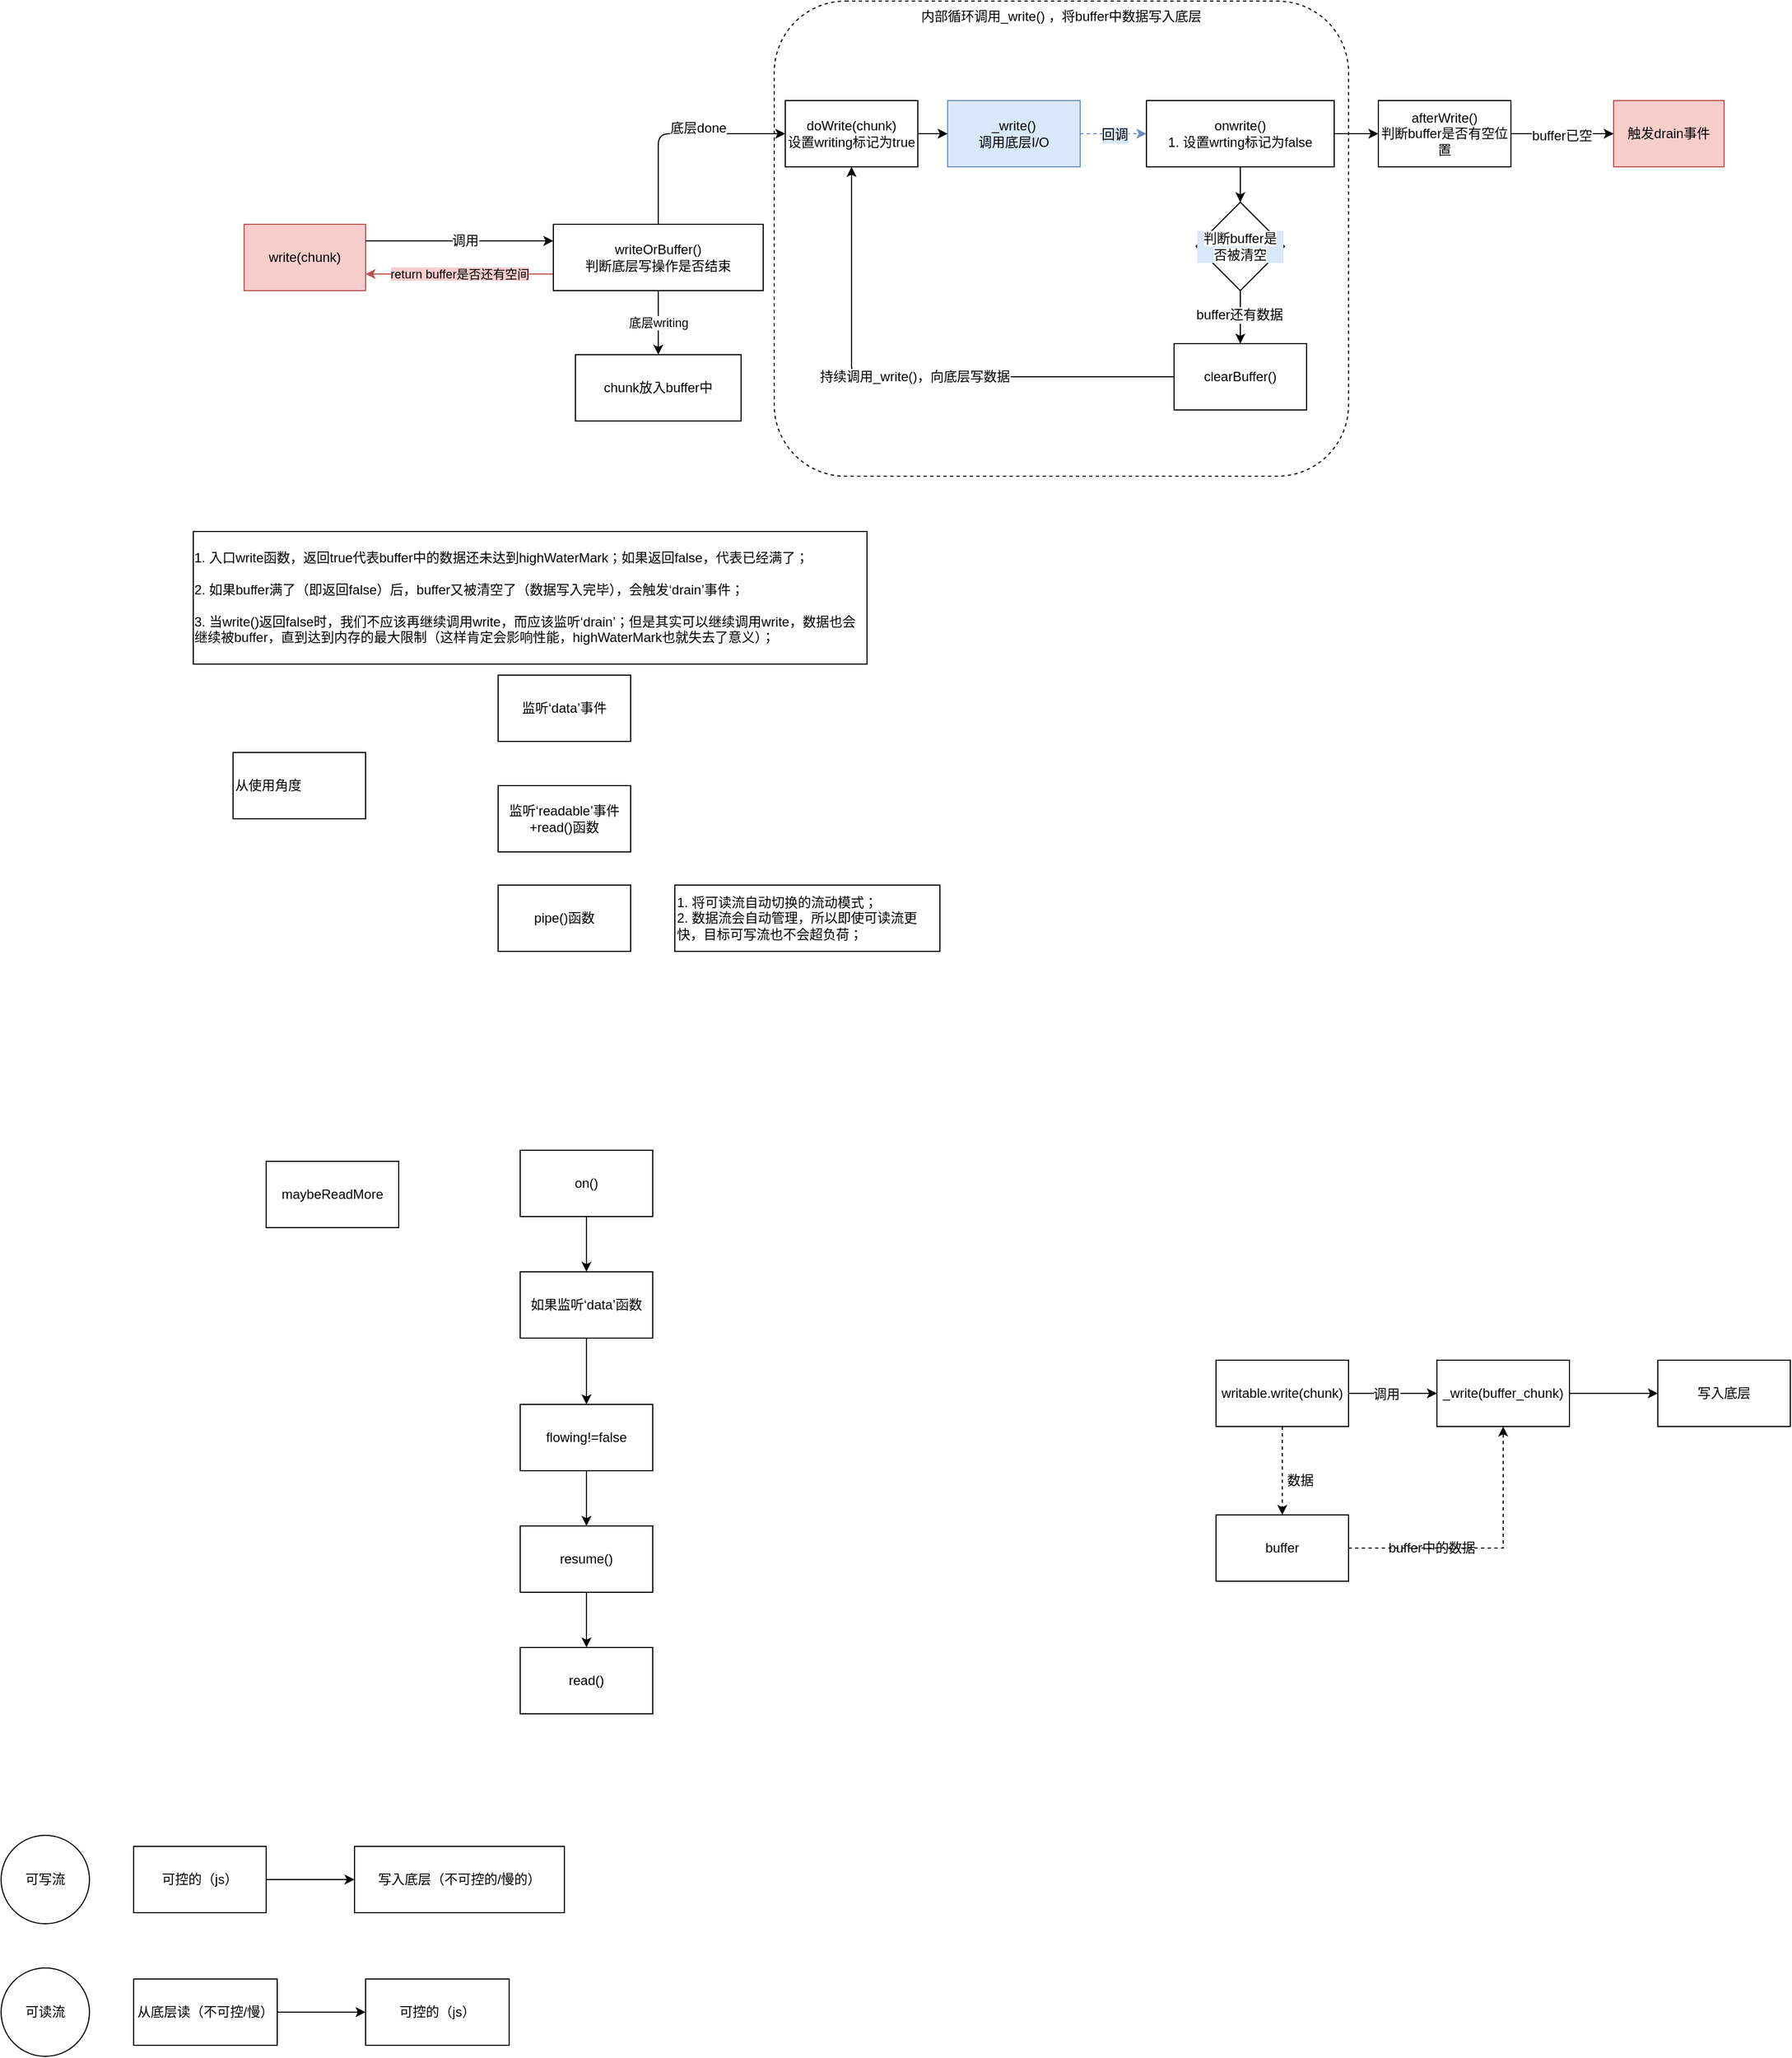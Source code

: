<mxfile version="12.7.8" type="github">
  <diagram id="naeNLB5IFIbRUQMj_z2z" name="Page-1">
    <mxGraphModel dx="1398" dy="721" grid="1" gridSize="10" guides="1" tooltips="1" connect="1" arrows="1" fold="1" page="1" pageScale="1" pageWidth="1627" pageHeight="1869" math="0" shadow="0">
      <root>
        <mxCell id="0" />
        <mxCell id="1" parent="0" />
        <mxCell id="s0zgl7CNudVJyAiepdLL-84" value="&lt;span style=&quot;background-color: rgb(255 , 255 , 255)&quot;&gt;内部循环调用_write() ，将buffer中数据写入底层&lt;/span&gt;" style="rounded=1;whiteSpace=wrap;html=1;labelBackgroundColor=#DAE8FC;dashed=1;align=center;verticalAlign=top;" vertex="1" parent="1">
          <mxGeometry x="730" y="30" width="520" height="430" as="geometry" />
        </mxCell>
        <mxCell id="uPu4no5S3D1daFhYSbJ4-1" value="write(chunk)" style="rounded=0;whiteSpace=wrap;html=1;fillColor=#f8cecc;strokeColor=#b85450;" parent="1" vertex="1">
          <mxGeometry x="250" y="232" width="110" height="60" as="geometry" />
        </mxCell>
        <mxCell id="s0zgl7CNudVJyAiepdLL-54" value="底层writing" style="edgeStyle=orthogonalEdgeStyle;rounded=0;orthogonalLoop=1;jettySize=auto;html=1;" edge="1" parent="1" source="uPu4no5S3D1daFhYSbJ4-2" target="s0zgl7CNudVJyAiepdLL-53">
          <mxGeometry relative="1" as="geometry" />
        </mxCell>
        <mxCell id="s0zgl7CNudVJyAiepdLL-56" value="&lt;span style=&quot;background-color: rgb(248 , 206 , 204)&quot;&gt;return buffer是否还有空间&lt;/span&gt;" style="edgeStyle=orthogonalEdgeStyle;rounded=0;orthogonalLoop=1;jettySize=auto;html=1;exitX=0;exitY=0.75;exitDx=0;exitDy=0;entryX=1;entryY=0.75;entryDx=0;entryDy=0;fillColor=#f8cecc;strokeColor=#b85450;" edge="1" parent="1" source="uPu4no5S3D1daFhYSbJ4-2" target="uPu4no5S3D1daFhYSbJ4-1">
          <mxGeometry relative="1" as="geometry">
            <Array as="points">
              <mxPoint x="470" y="277" />
              <mxPoint x="470" y="277" />
            </Array>
          </mxGeometry>
        </mxCell>
        <mxCell id="uPu4no5S3D1daFhYSbJ4-2" value="writeOrBuffer()&lt;br&gt;判断底层写操作是否结束" style="rounded=0;whiteSpace=wrap;html=1;" parent="1" vertex="1">
          <mxGeometry x="530" y="232" width="190" height="60" as="geometry" />
        </mxCell>
        <mxCell id="s0zgl7CNudVJyAiepdLL-53" value="chunk放入buffer中" style="rounded=0;whiteSpace=wrap;html=1;" vertex="1" parent="1">
          <mxGeometry x="550" y="350" width="150" height="60" as="geometry" />
        </mxCell>
        <mxCell id="uPu4no5S3D1daFhYSbJ4-3" value="" style="endArrow=classic;html=1;exitX=1;exitY=0.25;exitDx=0;exitDy=0;entryX=0;entryY=0.25;entryDx=0;entryDy=0;" parent="1" source="uPu4no5S3D1daFhYSbJ4-1" target="uPu4no5S3D1daFhYSbJ4-2" edge="1">
          <mxGeometry width="50" height="50" relative="1" as="geometry">
            <mxPoint x="420" y="322" as="sourcePoint" />
            <mxPoint x="470" y="272" as="targetPoint" />
          </mxGeometry>
        </mxCell>
        <mxCell id="s0zgl7CNudVJyAiepdLL-55" value="调用" style="text;html=1;align=center;verticalAlign=middle;resizable=0;points=[];labelBackgroundColor=#ffffff;" vertex="1" connectable="0" parent="uPu4no5S3D1daFhYSbJ4-3">
          <mxGeometry x="0.05" relative="1" as="geometry">
            <mxPoint as="offset" />
          </mxGeometry>
        </mxCell>
        <mxCell id="uPu4no5S3D1daFhYSbJ4-5" value="doWrite(chunk)&lt;br&gt;设置writing标记为true" style="rounded=0;whiteSpace=wrap;html=1;" parent="1" vertex="1">
          <mxGeometry x="740" y="120" width="120" height="60" as="geometry" />
        </mxCell>
        <mxCell id="uPu4no5S3D1daFhYSbJ4-6" value="" style="endArrow=classic;html=1;exitX=0.5;exitY=0;exitDx=0;exitDy=0;entryX=0;entryY=0.5;entryDx=0;entryDy=0;" parent="1" source="uPu4no5S3D1daFhYSbJ4-2" target="uPu4no5S3D1daFhYSbJ4-5" edge="1">
          <mxGeometry width="50" height="50" relative="1" as="geometry">
            <mxPoint x="620" y="320" as="sourcePoint" />
            <mxPoint x="670" y="270" as="targetPoint" />
            <Array as="points">
              <mxPoint x="625" y="150" />
            </Array>
          </mxGeometry>
        </mxCell>
        <mxCell id="s0zgl7CNudVJyAiepdLL-52" value="底层done" style="text;html=1;align=center;verticalAlign=middle;resizable=0;points=[];labelBackgroundColor=#ffffff;" vertex="1" connectable="0" parent="uPu4no5S3D1daFhYSbJ4-6">
          <mxGeometry x="-0.319" y="-18" relative="1" as="geometry">
            <mxPoint x="18" y="-20" as="offset" />
          </mxGeometry>
        </mxCell>
        <mxCell id="s0zgl7CNudVJyAiepdLL-61" value="" style="edgeStyle=orthogonalEdgeStyle;rounded=0;orthogonalLoop=1;jettySize=auto;html=1;dashed=1;fillColor=#dae8fc;strokeColor=#6c8ebf;" edge="1" parent="1" source="uPu4no5S3D1daFhYSbJ4-7" target="uPu4no5S3D1daFhYSbJ4-9">
          <mxGeometry relative="1" as="geometry" />
        </mxCell>
        <mxCell id="s0zgl7CNudVJyAiepdLL-63" value="回调" style="text;html=1;align=center;verticalAlign=middle;resizable=0;points=[];labelBackgroundColor=#DAE8FC;" vertex="1" connectable="0" parent="s0zgl7CNudVJyAiepdLL-61">
          <mxGeometry x="0.011" y="-1" relative="1" as="geometry">
            <mxPoint as="offset" />
          </mxGeometry>
        </mxCell>
        <mxCell id="uPu4no5S3D1daFhYSbJ4-7" value="_write()&lt;br&gt;调用底层I/O" style="rounded=0;whiteSpace=wrap;html=1;fillColor=#dae8fc;strokeColor=#6c8ebf;" parent="1" vertex="1">
          <mxGeometry x="887" y="120" width="120" height="60" as="geometry" />
        </mxCell>
        <mxCell id="uPu4no5S3D1daFhYSbJ4-8" value="" style="endArrow=classic;html=1;exitX=1;exitY=0.5;exitDx=0;exitDy=0;entryX=0;entryY=0.5;entryDx=0;entryDy=0;" parent="1" source="uPu4no5S3D1daFhYSbJ4-5" target="uPu4no5S3D1daFhYSbJ4-7" edge="1">
          <mxGeometry width="50" height="50" relative="1" as="geometry">
            <mxPoint x="360" y="270" as="sourcePoint" />
            <mxPoint x="490" y="270" as="targetPoint" />
          </mxGeometry>
        </mxCell>
        <mxCell id="uPu4no5S3D1daFhYSbJ4-9" value="onwrite()&lt;br&gt;1. 设置wrting标记为false&lt;br&gt;" style="rounded=0;whiteSpace=wrap;html=1;" parent="1" vertex="1">
          <mxGeometry x="1067" y="120" width="170" height="60" as="geometry" />
        </mxCell>
        <mxCell id="s0zgl7CNudVJyAiepdLL-69" value="" style="edgeStyle=orthogonalEdgeStyle;rounded=0;orthogonalLoop=1;jettySize=auto;html=1;" edge="1" parent="1" source="uPu4no5S3D1daFhYSbJ4-11" target="s0zgl7CNudVJyAiepdLL-68">
          <mxGeometry relative="1" as="geometry" />
        </mxCell>
        <mxCell id="s0zgl7CNudVJyAiepdLL-71" value="buffer已空" style="text;html=1;align=center;verticalAlign=middle;resizable=0;points=[];labelBackgroundColor=#ffffff;" vertex="1" connectable="0" parent="s0zgl7CNudVJyAiepdLL-69">
          <mxGeometry x="-0.013" y="-2" relative="1" as="geometry">
            <mxPoint as="offset" />
          </mxGeometry>
        </mxCell>
        <mxCell id="uPu4no5S3D1daFhYSbJ4-11" value="afterWrite()&lt;br&gt;判断buffer是否有空位置" style="rounded=0;whiteSpace=wrap;html=1;" parent="1" vertex="1">
          <mxGeometry x="1277" y="120" width="120" height="60" as="geometry" />
        </mxCell>
        <mxCell id="s0zgl7CNudVJyAiepdLL-68" value="触发drain事件" style="rounded=0;whiteSpace=wrap;html=1;fillColor=#f8cecc;strokeColor=#b85450;" vertex="1" parent="1">
          <mxGeometry x="1490" y="120" width="100" height="60" as="geometry" />
        </mxCell>
        <mxCell id="uPu4no5S3D1daFhYSbJ4-12" value="" style="endArrow=classic;html=1;exitX=1;exitY=0.5;exitDx=0;exitDy=0;entryX=0;entryY=0.5;entryDx=0;entryDy=0;" parent="1" source="uPu4no5S3D1daFhYSbJ4-9" target="uPu4no5S3D1daFhYSbJ4-11" edge="1">
          <mxGeometry width="50" height="50" relative="1" as="geometry">
            <mxPoint x="1017" y="160" as="sourcePoint" />
            <mxPoint x="1077" y="160" as="targetPoint" />
          </mxGeometry>
        </mxCell>
        <mxCell id="uPu4no5S3D1daFhYSbJ4-13" value="clearBuffer()" style="rounded=0;whiteSpace=wrap;html=1;" parent="1" vertex="1">
          <mxGeometry x="1092" y="340" width="120" height="60" as="geometry" />
        </mxCell>
        <mxCell id="uPu4no5S3D1daFhYSbJ4-14" value="" style="endArrow=classic;html=1;exitX=0.5;exitY=1;exitDx=0;exitDy=0;entryX=0.5;entryY=0;entryDx=0;entryDy=0;" parent="1" source="s0zgl7CNudVJyAiepdLL-80" target="uPu4no5S3D1daFhYSbJ4-13" edge="1">
          <mxGeometry width="50" height="50" relative="1" as="geometry">
            <mxPoint x="1017" y="160" as="sourcePoint" />
            <mxPoint x="1077" y="160" as="targetPoint" />
          </mxGeometry>
        </mxCell>
        <mxCell id="s0zgl7CNudVJyAiepdLL-82" value="buffer还有数据" style="text;html=1;align=center;verticalAlign=middle;resizable=0;points=[];labelBackgroundColor=#ffffff;" vertex="1" connectable="0" parent="uPu4no5S3D1daFhYSbJ4-14">
          <mxGeometry x="-0.083" y="-1" relative="1" as="geometry">
            <mxPoint as="offset" />
          </mxGeometry>
        </mxCell>
        <mxCell id="uPu4no5S3D1daFhYSbJ4-15" value="" style="endArrow=classic;html=1;exitX=0;exitY=0.5;exitDx=0;exitDy=0;entryX=0.5;entryY=1;entryDx=0;entryDy=0;" parent="1" source="uPu4no5S3D1daFhYSbJ4-13" target="uPu4no5S3D1daFhYSbJ4-5" edge="1">
          <mxGeometry width="50" height="50" relative="1" as="geometry">
            <mxPoint x="870" y="160" as="sourcePoint" />
            <mxPoint x="970" y="160" as="targetPoint" />
            <Array as="points">
              <mxPoint x="800" y="370" />
            </Array>
          </mxGeometry>
        </mxCell>
        <mxCell id="s0zgl7CNudVJyAiepdLL-67" value="持续调用_write()，向底层写数据" style="text;html=1;align=center;verticalAlign=middle;resizable=0;points=[];labelBackgroundColor=#ffffff;" vertex="1" connectable="0" parent="uPu4no5S3D1daFhYSbJ4-15">
          <mxGeometry x="-0.025" relative="1" as="geometry">
            <mxPoint as="offset" />
          </mxGeometry>
        </mxCell>
        <mxCell id="uPu4no5S3D1daFhYSbJ4-16" value="&lt;div style=&quot;text-align: left&quot;&gt;&lt;span&gt;1. 入口write函数，返回true代表buffer中的数据还未达到highWaterMark；如果返回false，代表已经满了；&lt;/span&gt;&lt;/div&gt;&lt;div style=&quot;text-align: left&quot;&gt;&lt;span&gt;&lt;br&gt;&lt;/span&gt;&lt;/div&gt;&lt;div style=&quot;text-align: left&quot;&gt;&lt;span&gt;2. 如果buffer满了（即返回false）后，buffer又被清空了（数据写入完毕），会触发‘drain’事件；&lt;/span&gt;&lt;/div&gt;&lt;div style=&quot;text-align: left&quot;&gt;&lt;span&gt;&lt;br&gt;&lt;/span&gt;&lt;/div&gt;&lt;div style=&quot;text-align: left&quot;&gt;&lt;span&gt;3. 当write()返回false时，我们不应该再继续调用write，而应该监听‘drain’；但是其实可以继续调用write，数据也会继续被buffer，直到达到内存的最大限制（这样肯定会影响性能，highWaterMark也就失去了意义）；&lt;/span&gt;&lt;/div&gt;" style="rounded=0;whiteSpace=wrap;html=1;" parent="1" vertex="1">
          <mxGeometry x="204" y="510" width="610" height="120" as="geometry" />
        </mxCell>
        <mxCell id="s0zgl7CNudVJyAiepdLL-1" value="从使用角度" style="rounded=0;whiteSpace=wrap;html=1;align=left;" vertex="1" parent="1">
          <mxGeometry x="240" y="710" width="120" height="60" as="geometry" />
        </mxCell>
        <mxCell id="s0zgl7CNudVJyAiepdLL-2" value="监听‘data’事件" style="rounded=0;whiteSpace=wrap;html=1;" vertex="1" parent="1">
          <mxGeometry x="480" y="640" width="120" height="60" as="geometry" />
        </mxCell>
        <mxCell id="s0zgl7CNudVJyAiepdLL-3" value="监听‘readable’事件+read()函数" style="rounded=0;whiteSpace=wrap;html=1;" vertex="1" parent="1">
          <mxGeometry x="480" y="740" width="120" height="60" as="geometry" />
        </mxCell>
        <mxCell id="s0zgl7CNudVJyAiepdLL-4" value="pipe()函数" style="rounded=0;whiteSpace=wrap;html=1;" vertex="1" parent="1">
          <mxGeometry x="480" y="830" width="120" height="60" as="geometry" />
        </mxCell>
        <mxCell id="s0zgl7CNudVJyAiepdLL-5" value="1. 将可读流自动切换的流动模式；&lt;br&gt;&lt;div&gt;&lt;span&gt;2. 数据流会自动管理，所以即使可读流更快，目标可写流也不会超负荷；&lt;/span&gt;&lt;/div&gt;" style="rounded=0;whiteSpace=wrap;html=1;align=left;" vertex="1" parent="1">
          <mxGeometry x="640" y="830" width="240" height="60" as="geometry" />
        </mxCell>
        <mxCell id="s0zgl7CNudVJyAiepdLL-6" value="read()" style="rounded=0;whiteSpace=wrap;html=1;" vertex="1" parent="1">
          <mxGeometry x="500" y="1520" width="120" height="60" as="geometry" />
        </mxCell>
        <mxCell id="s0zgl7CNudVJyAiepdLL-9" value="maybeReadMore" style="rounded=0;whiteSpace=wrap;html=1;" vertex="1" parent="1">
          <mxGeometry x="270" y="1080" width="120" height="60" as="geometry" />
        </mxCell>
        <mxCell id="s0zgl7CNudVJyAiepdLL-12" value="" style="edgeStyle=orthogonalEdgeStyle;rounded=0;orthogonalLoop=1;jettySize=auto;html=1;" edge="1" parent="1" source="s0zgl7CNudVJyAiepdLL-10" target="s0zgl7CNudVJyAiepdLL-11">
          <mxGeometry relative="1" as="geometry" />
        </mxCell>
        <mxCell id="s0zgl7CNudVJyAiepdLL-10" value="on()" style="rounded=0;whiteSpace=wrap;html=1;" vertex="1" parent="1">
          <mxGeometry x="500" y="1070" width="120" height="60" as="geometry" />
        </mxCell>
        <mxCell id="s0zgl7CNudVJyAiepdLL-14" value="" style="edgeStyle=orthogonalEdgeStyle;rounded=0;orthogonalLoop=1;jettySize=auto;html=1;" edge="1" parent="1" source="s0zgl7CNudVJyAiepdLL-11" target="s0zgl7CNudVJyAiepdLL-13">
          <mxGeometry relative="1" as="geometry" />
        </mxCell>
        <mxCell id="s0zgl7CNudVJyAiepdLL-11" value="如果监听‘data’函数" style="rounded=0;whiteSpace=wrap;html=1;" vertex="1" parent="1">
          <mxGeometry x="500" y="1180" width="120" height="60" as="geometry" />
        </mxCell>
        <mxCell id="s0zgl7CNudVJyAiepdLL-16" value="" style="edgeStyle=orthogonalEdgeStyle;rounded=0;orthogonalLoop=1;jettySize=auto;html=1;" edge="1" parent="1" source="s0zgl7CNudVJyAiepdLL-13" target="s0zgl7CNudVJyAiepdLL-15">
          <mxGeometry relative="1" as="geometry" />
        </mxCell>
        <mxCell id="s0zgl7CNudVJyAiepdLL-13" value="flowing!=false" style="rounded=0;whiteSpace=wrap;html=1;" vertex="1" parent="1">
          <mxGeometry x="500" y="1300" width="120" height="60" as="geometry" />
        </mxCell>
        <mxCell id="s0zgl7CNudVJyAiepdLL-18" value="" style="edgeStyle=orthogonalEdgeStyle;rounded=0;orthogonalLoop=1;jettySize=auto;html=1;" edge="1" parent="1" source="s0zgl7CNudVJyAiepdLL-15" target="s0zgl7CNudVJyAiepdLL-6">
          <mxGeometry relative="1" as="geometry" />
        </mxCell>
        <mxCell id="s0zgl7CNudVJyAiepdLL-15" value="resume()" style="rounded=0;whiteSpace=wrap;html=1;" vertex="1" parent="1">
          <mxGeometry x="500" y="1410" width="120" height="60" as="geometry" />
        </mxCell>
        <mxCell id="s0zgl7CNudVJyAiepdLL-21" value="" style="edgeStyle=orthogonalEdgeStyle;rounded=0;orthogonalLoop=1;jettySize=auto;html=1;" edge="1" parent="1" source="s0zgl7CNudVJyAiepdLL-19" target="s0zgl7CNudVJyAiepdLL-20">
          <mxGeometry relative="1" as="geometry" />
        </mxCell>
        <mxCell id="s0zgl7CNudVJyAiepdLL-19" value="可控的（js）" style="rounded=0;whiteSpace=wrap;html=1;" vertex="1" parent="1">
          <mxGeometry x="150" y="1700" width="120" height="60" as="geometry" />
        </mxCell>
        <mxCell id="s0zgl7CNudVJyAiepdLL-20" value="写入底层（不可控的/慢的）" style="rounded=0;whiteSpace=wrap;html=1;" vertex="1" parent="1">
          <mxGeometry x="350" y="1700" width="190" height="60" as="geometry" />
        </mxCell>
        <mxCell id="s0zgl7CNudVJyAiepdLL-22" value="可写流" style="ellipse;whiteSpace=wrap;html=1;aspect=fixed;" vertex="1" parent="1">
          <mxGeometry x="30" y="1690" width="80" height="80" as="geometry" />
        </mxCell>
        <mxCell id="s0zgl7CNudVJyAiepdLL-25" value="可读流" style="ellipse;whiteSpace=wrap;html=1;aspect=fixed;" vertex="1" parent="1">
          <mxGeometry x="30" y="1810" width="80" height="80" as="geometry" />
        </mxCell>
        <mxCell id="s0zgl7CNudVJyAiepdLL-31" value="" style="edgeStyle=orthogonalEdgeStyle;rounded=0;orthogonalLoop=1;jettySize=auto;html=1;" edge="1" parent="1" source="s0zgl7CNudVJyAiepdLL-28" target="s0zgl7CNudVJyAiepdLL-30">
          <mxGeometry relative="1" as="geometry" />
        </mxCell>
        <mxCell id="s0zgl7CNudVJyAiepdLL-28" value="从底层读（不可控/慢）" style="rounded=0;whiteSpace=wrap;html=1;" vertex="1" parent="1">
          <mxGeometry x="150" y="1820" width="130" height="60" as="geometry" />
        </mxCell>
        <mxCell id="s0zgl7CNudVJyAiepdLL-30" value="可控的（js）" style="rounded=0;whiteSpace=wrap;html=1;" vertex="1" parent="1">
          <mxGeometry x="360" y="1820" width="130" height="60" as="geometry" />
        </mxCell>
        <mxCell id="s0zgl7CNudVJyAiepdLL-34" value="" style="edgeStyle=orthogonalEdgeStyle;rounded=0;orthogonalLoop=1;jettySize=auto;html=1;dashed=1;" edge="1" parent="1" source="s0zgl7CNudVJyAiepdLL-32" target="s0zgl7CNudVJyAiepdLL-33">
          <mxGeometry relative="1" as="geometry" />
        </mxCell>
        <mxCell id="s0zgl7CNudVJyAiepdLL-36" value="" style="edgeStyle=orthogonalEdgeStyle;rounded=0;orthogonalLoop=1;jettySize=auto;html=1;" edge="1" parent="1" source="s0zgl7CNudVJyAiepdLL-32" target="s0zgl7CNudVJyAiepdLL-35">
          <mxGeometry relative="1" as="geometry" />
        </mxCell>
        <mxCell id="s0zgl7CNudVJyAiepdLL-45" value="调用" style="text;html=1;align=center;verticalAlign=middle;resizable=0;points=[];labelBackgroundColor=#ffffff;" vertex="1" connectable="0" parent="s0zgl7CNudVJyAiepdLL-36">
          <mxGeometry x="-0.167" y="-1" relative="1" as="geometry">
            <mxPoint as="offset" />
          </mxGeometry>
        </mxCell>
        <mxCell id="s0zgl7CNudVJyAiepdLL-32" value="writable.write(chunk)" style="rounded=0;whiteSpace=wrap;html=1;" vertex="1" parent="1">
          <mxGeometry x="1130" y="1260" width="120" height="60" as="geometry" />
        </mxCell>
        <mxCell id="s0zgl7CNudVJyAiepdLL-41" value="" style="edgeStyle=orthogonalEdgeStyle;rounded=0;orthogonalLoop=1;jettySize=auto;html=1;" edge="1" parent="1" source="s0zgl7CNudVJyAiepdLL-35" target="s0zgl7CNudVJyAiepdLL-40">
          <mxGeometry relative="1" as="geometry" />
        </mxCell>
        <mxCell id="s0zgl7CNudVJyAiepdLL-35" value="_write(buffer_chunk)" style="rounded=0;whiteSpace=wrap;html=1;" vertex="1" parent="1">
          <mxGeometry x="1330" y="1260" width="120" height="60" as="geometry" />
        </mxCell>
        <mxCell id="s0zgl7CNudVJyAiepdLL-40" value="写入底层" style="rounded=0;whiteSpace=wrap;html=1;" vertex="1" parent="1">
          <mxGeometry x="1530" y="1260" width="120" height="60" as="geometry" />
        </mxCell>
        <mxCell id="s0zgl7CNudVJyAiepdLL-47" style="edgeStyle=orthogonalEdgeStyle;rounded=0;orthogonalLoop=1;jettySize=auto;html=1;entryX=0.5;entryY=1;entryDx=0;entryDy=0;dashed=1;" edge="1" parent="1" source="s0zgl7CNudVJyAiepdLL-33" target="s0zgl7CNudVJyAiepdLL-35">
          <mxGeometry relative="1" as="geometry">
            <Array as="points">
              <mxPoint x="1390" y="1430" />
            </Array>
          </mxGeometry>
        </mxCell>
        <mxCell id="s0zgl7CNudVJyAiepdLL-33" value="buffer" style="rounded=0;whiteSpace=wrap;html=1;" vertex="1" parent="1">
          <mxGeometry x="1130" y="1400" width="120" height="60" as="geometry" />
        </mxCell>
        <mxCell id="s0zgl7CNudVJyAiepdLL-46" value="数据" style="text;html=1;align=center;verticalAlign=middle;resizable=0;points=[];autosize=1;" vertex="1" parent="1">
          <mxGeometry x="1186" y="1359" width="40" height="20" as="geometry" />
        </mxCell>
        <mxCell id="s0zgl7CNudVJyAiepdLL-48" value="buffer中的数据" style="text;html=1;align=center;verticalAlign=middle;resizable=0;points=[];autosize=1;" vertex="1" parent="1">
          <mxGeometry x="1280" y="1420" width="90" height="20" as="geometry" />
        </mxCell>
        <mxCell id="s0zgl7CNudVJyAiepdLL-80" value="&lt;div&gt;&lt;span style=&quot;background-color: rgb(255 , 255 , 255)&quot;&gt;判断buffer是否被清空&lt;/span&gt;&lt;/div&gt;" style="rhombus;whiteSpace=wrap;html=1;labelBackgroundColor=#DAE8FC;align=center;" vertex="1" parent="1">
          <mxGeometry x="1112" y="212" width="80" height="80" as="geometry" />
        </mxCell>
        <mxCell id="s0zgl7CNudVJyAiepdLL-81" value="" style="endArrow=classic;html=1;exitX=0.5;exitY=1;exitDx=0;exitDy=0;entryX=0.5;entryY=0;entryDx=0;entryDy=0;" edge="1" parent="1" source="uPu4no5S3D1daFhYSbJ4-9" target="s0zgl7CNudVJyAiepdLL-80">
          <mxGeometry width="50" height="50" relative="1" as="geometry">
            <mxPoint x="1152" y="180" as="sourcePoint" />
            <mxPoint x="1152" y="340" as="targetPoint" />
          </mxGeometry>
        </mxCell>
      </root>
    </mxGraphModel>
  </diagram>
</mxfile>
